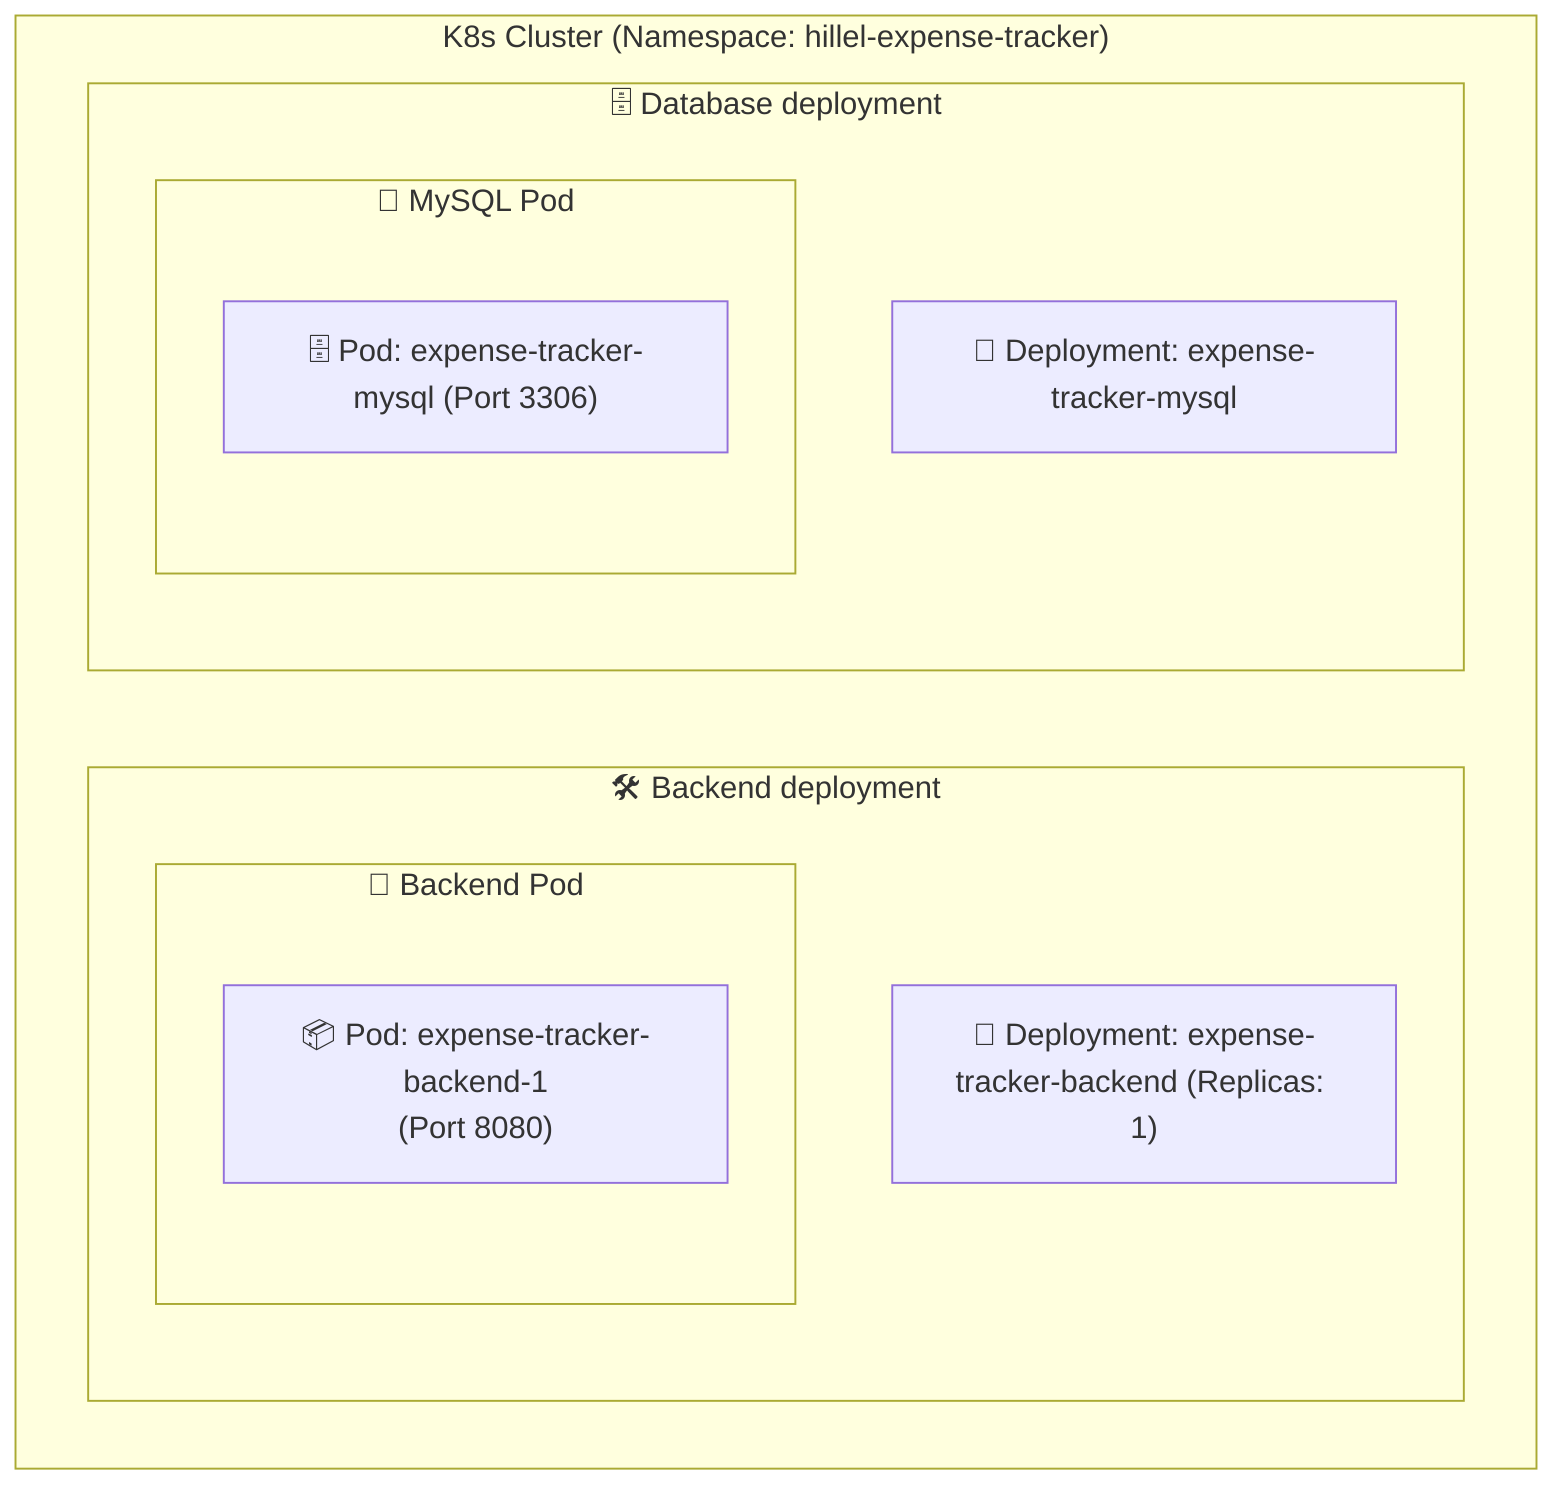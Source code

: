 flowchart TD
    subgraph subGraph0["🔄 Backend Pod"]
        BackendPod1["📦 Pod: expense-tracker-backend-1\n(Port 8080)"]
    end
    subgraph subGraph1["🛠️ Backend deployment"]
        BackendDeploy["🚀 Deployment: expense-tracker-backend (Replicas: 1)"]
        subGraph0
    end
    subgraph subGraph2["🔄 MySQL Pod"]
        MySQLPod["🗄️ Pod: expense-tracker-mysql (Port 3306)"]
    end
    subgraph subGraph3["🗄️ Database deployment"]
        MySQLDeploy["📀 Deployment: expense-tracker-mysql"]
        subGraph2
    end
    subgraph subGraph4[" K8s Cluster (Namespace: hillel-expense-tracker)"]
%%        Ingress
%%        BackendService["🔄 Service: expense-tracker-backend\n(Load Balancer)"]
        subGraph1
%%        MySQLService["🔄 Service: expense-tracker-mysql"]
        subGraph3
    end
%%    Client["🌍 External Client: web app, mobile app, desktop client"] -- "HTTP Request to example.com/tracker/api" --> Ingress["🛡️ Ingress Controller\n(example.com)"]
%%    Ingress --> BackendService
%%    BackendService -- Load Balancing --> BackendPod1
%%    BackendPod1 --> MySQLService
%%    MySQLService --> MySQLPod